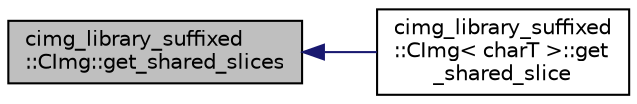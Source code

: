 digraph "cimg_library_suffixed::CImg::get_shared_slices"
{
  edge [fontname="Helvetica",fontsize="10",labelfontname="Helvetica",labelfontsize="10"];
  node [fontname="Helvetica",fontsize="10",shape=record];
  rankdir="LR";
  Node1 [label="cimg_library_suffixed\l::CImg::get_shared_slices",height=0.2,width=0.4,color="black", fillcolor="grey75", style="filled" fontcolor="black"];
  Node1 -> Node2 [dir="back",color="midnightblue",fontsize="10",style="solid",fontname="Helvetica"];
  Node2 [label="cimg_library_suffixed\l::CImg\< charT \>::get\l_shared_slice",height=0.2,width=0.4,color="black", fillcolor="white", style="filled",URL="$structcimg__library__suffixed_1_1_c_img.html#ae05e1dbc04615f1d073f22a9494429d6",tooltip="Return a shared-memory image referencing one slice of the image instance."];
}
